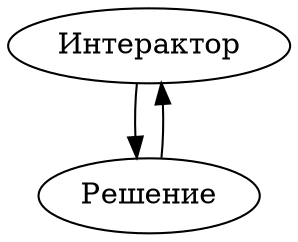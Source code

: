 digraph InteractiveRun
{
    interactor[label="Интерактор"];
    solution[label="Решение"];

    interactor->solution;
    solution->interactor;
}
